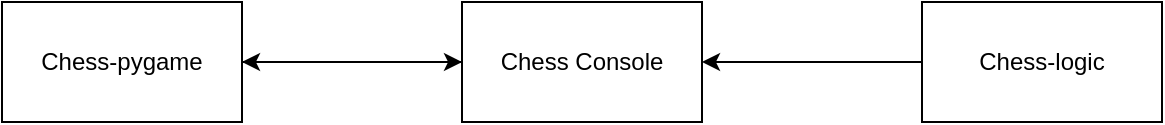 <mxfile version="13.9.9" type="device"><diagram id="cEclMSrVUbfjG4TpCzmY" name="Strona-1"><mxGraphModel dx="1342" dy="642" grid="1" gridSize="10" guides="1" tooltips="1" connect="1" arrows="1" fold="1" page="1" pageScale="1" pageWidth="827" pageHeight="1169" math="0" shadow="0"><root><mxCell id="0"/><mxCell id="1" parent="0"/><mxCell id="zhcYjfnzclDPvSvLSmYf-5" value="" style="edgeStyle=orthogonalEdgeStyle;rounded=0;orthogonalLoop=1;jettySize=auto;html=1;" edge="1" parent="1" source="zhcYjfnzclDPvSvLSmYf-1" target="zhcYjfnzclDPvSvLSmYf-4"><mxGeometry relative="1" as="geometry"/></mxCell><mxCell id="zhcYjfnzclDPvSvLSmYf-1" value="Chess-pygame" style="rounded=0;whiteSpace=wrap;html=1;" vertex="1" parent="1"><mxGeometry x="130" y="220" width="120" height="60" as="geometry"/></mxCell><mxCell id="zhcYjfnzclDPvSvLSmYf-6" style="edgeStyle=orthogonalEdgeStyle;rounded=0;orthogonalLoop=1;jettySize=auto;html=1;entryX=1;entryY=0.5;entryDx=0;entryDy=0;" edge="1" parent="1" source="zhcYjfnzclDPvSvLSmYf-4" target="zhcYjfnzclDPvSvLSmYf-1"><mxGeometry relative="1" as="geometry"/></mxCell><mxCell id="zhcYjfnzclDPvSvLSmYf-4" value="Chess Console" style="rounded=0;whiteSpace=wrap;html=1;" vertex="1" parent="1"><mxGeometry x="360" y="220" width="120" height="60" as="geometry"/></mxCell><mxCell id="zhcYjfnzclDPvSvLSmYf-11" style="edgeStyle=orthogonalEdgeStyle;rounded=0;orthogonalLoop=1;jettySize=auto;html=1;" edge="1" parent="1" source="zhcYjfnzclDPvSvLSmYf-7" target="zhcYjfnzclDPvSvLSmYf-4"><mxGeometry relative="1" as="geometry"/></mxCell><mxCell id="zhcYjfnzclDPvSvLSmYf-7" value="Chess-logic" style="rounded=0;whiteSpace=wrap;html=1;" vertex="1" parent="1"><mxGeometry x="590" y="220" width="120" height="60" as="geometry"/></mxCell></root></mxGraphModel></diagram></mxfile>